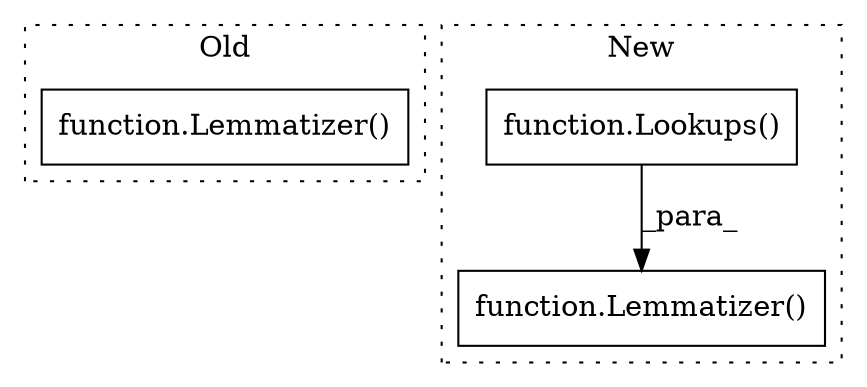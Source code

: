 digraph G {
subgraph cluster0 {
1 [label="function.Lemmatizer()" a="75" s="281" l="12" shape="box"];
label = "Old";
style="dotted";
}
subgraph cluster1 {
2 [label="function.Lemmatizer()" a="75" s="291,311" l="11,1" shape="box"];
3 [label="function.Lookups()" a="75" s="302" l="9" shape="box"];
label = "New";
style="dotted";
}
3 -> 2 [label="_para_"];
}